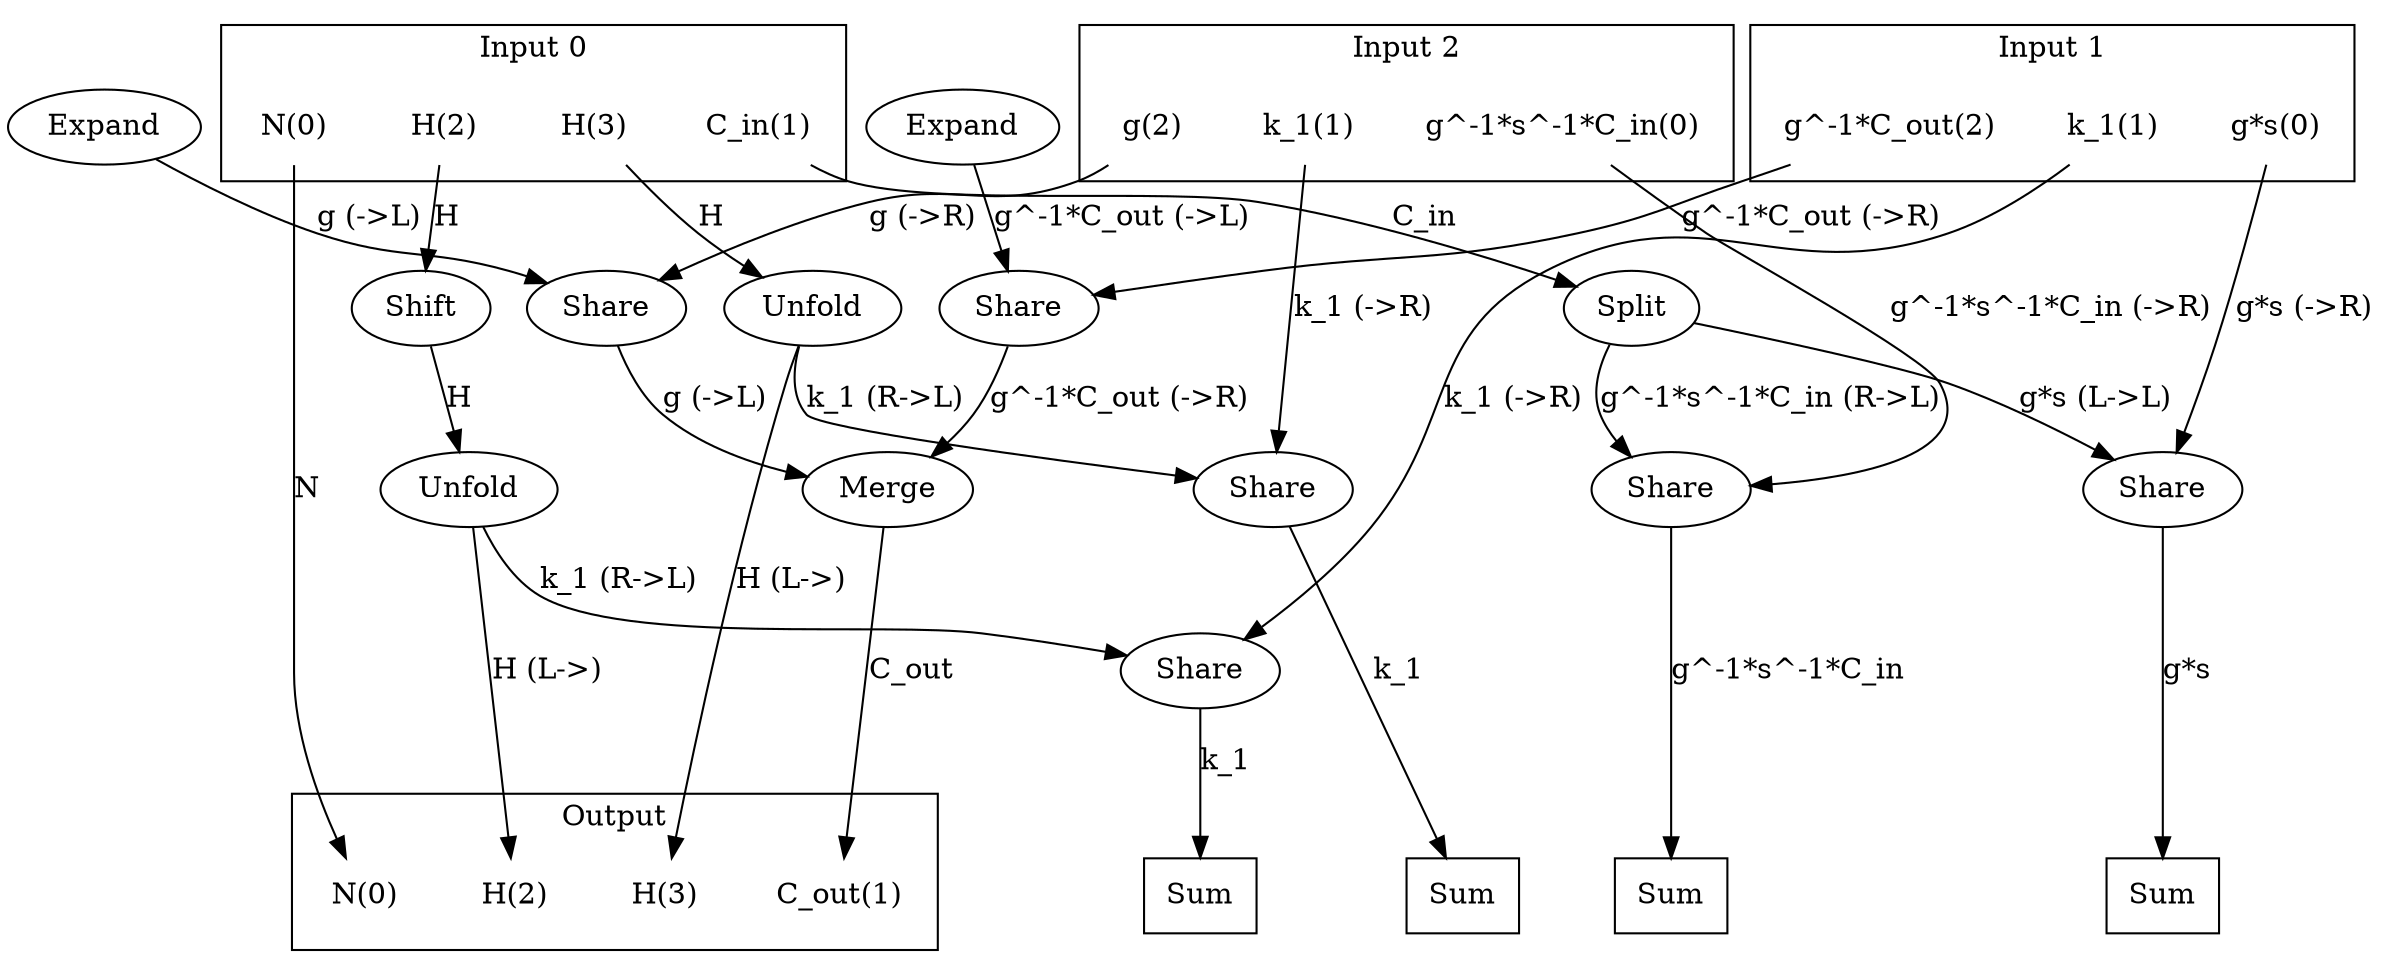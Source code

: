 digraph kernel {
newrank = true;
op_0x5621811b6d18 [label="Expand"];
op_0x7fc3d03afcc0 [label="Split"];
op_0x7fd0380542d0 [label="Share"];
op_0x7fd038054370 [label="Share"];
op_0x7fd038054730 [label="Share"];
op_0x7fd038066250 [label="Shift"];
op_0x7fd0e400cdc0 [label="Share"];
op_0x7fd4bc004ae0 [label="Share"];
op_0x7fd4bc005580 [label="Share"];
op_0x7fd4f8020940 [label="Unfold"];
op_0x7fd4f8020a40 [label="Unfold"];
op_0x7fd5e0004a78 [label="Expand"];
op_0x7fd5ec008140 [label="Merge"];
reduce_0x7fce64001998 [label="Sum", shape=box];
reduce_0x7fce640019b0 [label="Sum", shape=box];
reduce_0x7fce64003010 [label="Sum", shape=box];
reduce_0x7fce64005a20 [label="Sum", shape=box];
subgraph cluster_out {
label = "Output";
out_0 [label="N(0)", shape=none];
out_1 [label="C_out(1)", shape=none];
out_2 [label="H(2)", shape=none];
out_3 [label="H(3)", shape=none];
}
{ rank = same;
reduce_0x7fce64001998;
reduce_0x7fce640019b0;
reduce_0x7fce64003010;
reduce_0x7fce64005a20;
out_0;
out_1;
out_2;
out_3;
}
subgraph cluster_in_0 {
label = "Input 0";
in_0_0 [label="N(0)", shape=none];
in_0_1 [label="C_in(1)", shape=none];
in_0_2 [label="H(2)", shape=none];
in_0_3 [label="H(3)", shape=none];
}
subgraph cluster_in_1 {
label = "Input 1";
in_1_0 [label="g*s(0)", shape=none];
in_1_1 [label="k_1(1)", shape=none];
in_1_2 [label="g^-1*C_out(2)", shape=none];
}
subgraph cluster_in_2 {
label = "Input 2";
in_2_0 [label="g^-1*s^-1*C_in(0)", shape=none];
in_2_1 [label="k_1(1)", shape=none];
in_2_2 [label="g(2)", shape=none];
}
{ rank = same;
in_0_0;
in_0_1;
in_0_2;
in_0_3;
in_1_0;
in_1_1;
in_1_2;
in_2_0;
in_2_1;
in_2_2;
}
in_0_0 -> out_0 [label="N"];
in_0_1 -> op_0x7fc3d03afcc0 [label="C_in"];
in_0_2 -> op_0x7fd038066250 [label="H"];
in_0_3 -> op_0x7fd4f8020940 [label="H"];
in_1_0 -> op_0x7fd4bc005580 [label="g*s (->R)"];
in_1_1 -> op_0x7fd0e400cdc0 [label="k_1 (->R)"];
in_1_2 -> op_0x7fd4bc004ae0 [label="g^-1*C_out (->R)"];
in_2_0 -> op_0x7fd0380542d0 [label="g^-1*s^-1*C_in (->R)"];
in_2_1 -> op_0x7fd038054730 [label="k_1 (->R)"];
in_2_2 -> op_0x7fd038054370 [label="g (->R)"];
op_0x7fd5ec008140 -> out_1 [label="C_out"];
op_0x7fd4f8020a40 -> out_2 [label="H (L->)"];
op_0x7fd4f8020940 -> out_3 [label="H (L->)"];
op_0x7fd038054730 -> reduce_0x7fce64001998 [label="k_1"];
op_0x7fd0e400cdc0 -> reduce_0x7fce640019b0 [label="k_1"];
op_0x7fd4bc005580 -> reduce_0x7fce64003010 [label="g*s"];
op_0x7fd0380542d0 -> reduce_0x7fce64005a20 [label="g^-1*s^-1*C_in"];
op_0x7fc3d03afcc0 -> op_0x7fd0380542d0 [label="g^-1*s^-1*C_in (R->L)"];
op_0x5621811b6d18 -> op_0x7fd038054370 [label="g (->L)"];
op_0x7fd4f8020940 -> op_0x7fd038054730 [label="k_1 (R->L)"];
op_0x7fd4f8020a40 -> op_0x7fd0e400cdc0 [label="k_1 (R->L)"];
op_0x7fd5e0004a78 -> op_0x7fd4bc004ae0 [label="g^-1*C_out (->L)"];
op_0x7fc3d03afcc0 -> op_0x7fd4bc005580 [label="g*s (L->L)"];
op_0x7fd038066250 -> op_0x7fd4f8020a40 [label="H"];
op_0x7fd038054370 -> op_0x7fd5ec008140 [label="g (->L)"];
op_0x7fd4bc004ae0 -> op_0x7fd5ec008140 [label="g^-1*C_out (->R)"];
}
